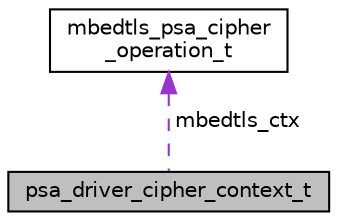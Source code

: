 digraph "psa_driver_cipher_context_t"
{
 // LATEX_PDF_SIZE
  edge [fontname="Helvetica",fontsize="10",labelfontname="Helvetica",labelfontsize="10"];
  node [fontname="Helvetica",fontsize="10",shape=record];
  Node1 [label="psa_driver_cipher_context_t",height=0.2,width=0.4,color="black", fillcolor="grey75", style="filled", fontcolor="black",tooltip=" "];
  Node2 -> Node1 [dir="back",color="darkorchid3",fontsize="10",style="dashed",label=" mbedtls_ctx" ,fontname="Helvetica"];
  Node2 [label="mbedtls_psa_cipher\l_operation_t",height=0.2,width=0.4,color="black", fillcolor="white", style="filled",URL="$structmbedtls__psa__cipher__operation__t.html",tooltip=" "];
}
